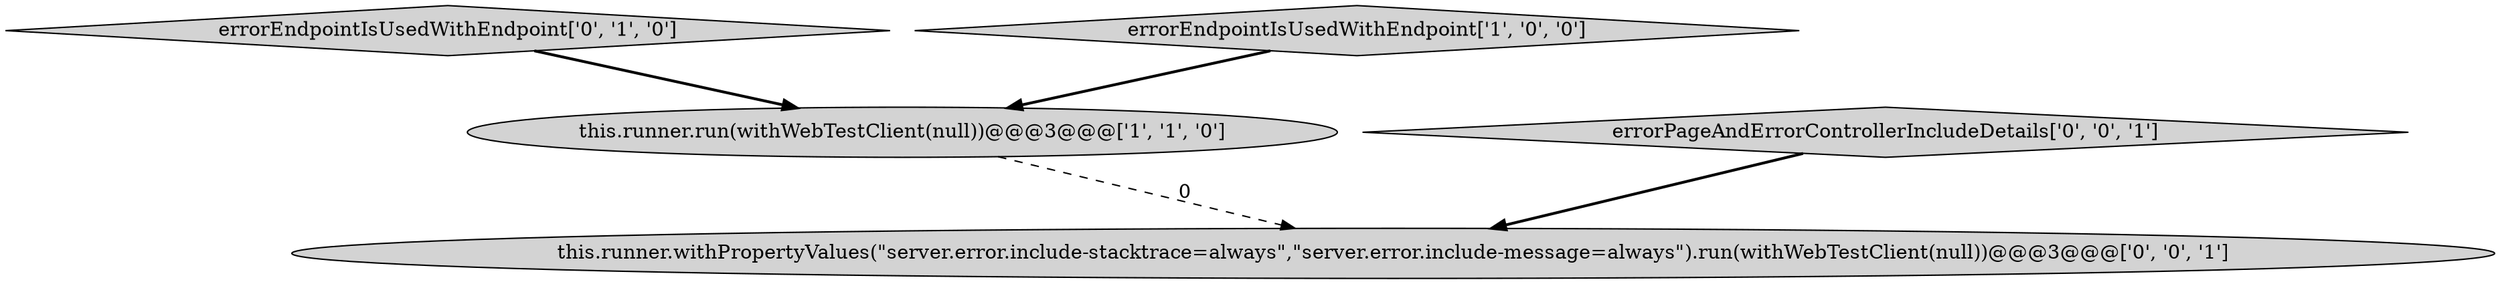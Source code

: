 digraph {
3 [style = filled, label = "this.runner.withPropertyValues(\"server.error.include-stacktrace=always\",\"server.error.include-message=always\").run(withWebTestClient(null))@@@3@@@['0', '0', '1']", fillcolor = lightgray, shape = ellipse image = "AAA0AAABBB3BBB"];
2 [style = filled, label = "errorEndpointIsUsedWithEndpoint['0', '1', '0']", fillcolor = lightgray, shape = diamond image = "AAA0AAABBB2BBB"];
1 [style = filled, label = "this.runner.run(withWebTestClient(null))@@@3@@@['1', '1', '0']", fillcolor = lightgray, shape = ellipse image = "AAA0AAABBB1BBB"];
4 [style = filled, label = "errorPageAndErrorControllerIncludeDetails['0', '0', '1']", fillcolor = lightgray, shape = diamond image = "AAA0AAABBB3BBB"];
0 [style = filled, label = "errorEndpointIsUsedWithEndpoint['1', '0', '0']", fillcolor = lightgray, shape = diamond image = "AAA0AAABBB1BBB"];
1->3 [style = dashed, label="0"];
4->3 [style = bold, label=""];
0->1 [style = bold, label=""];
2->1 [style = bold, label=""];
}
